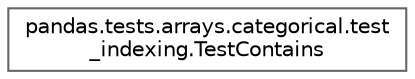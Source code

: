 digraph "Graphical Class Hierarchy"
{
 // LATEX_PDF_SIZE
  bgcolor="transparent";
  edge [fontname=Helvetica,fontsize=10,labelfontname=Helvetica,labelfontsize=10];
  node [fontname=Helvetica,fontsize=10,shape=box,height=0.2,width=0.4];
  rankdir="LR";
  Node0 [id="Node000000",label="pandas.tests.arrays.categorical.test\l_indexing.TestContains",height=0.2,width=0.4,color="grey40", fillcolor="white", style="filled",URL="$d7/d85/classpandas_1_1tests_1_1arrays_1_1categorical_1_1test__indexing_1_1TestContains.html",tooltip=" "];
}
